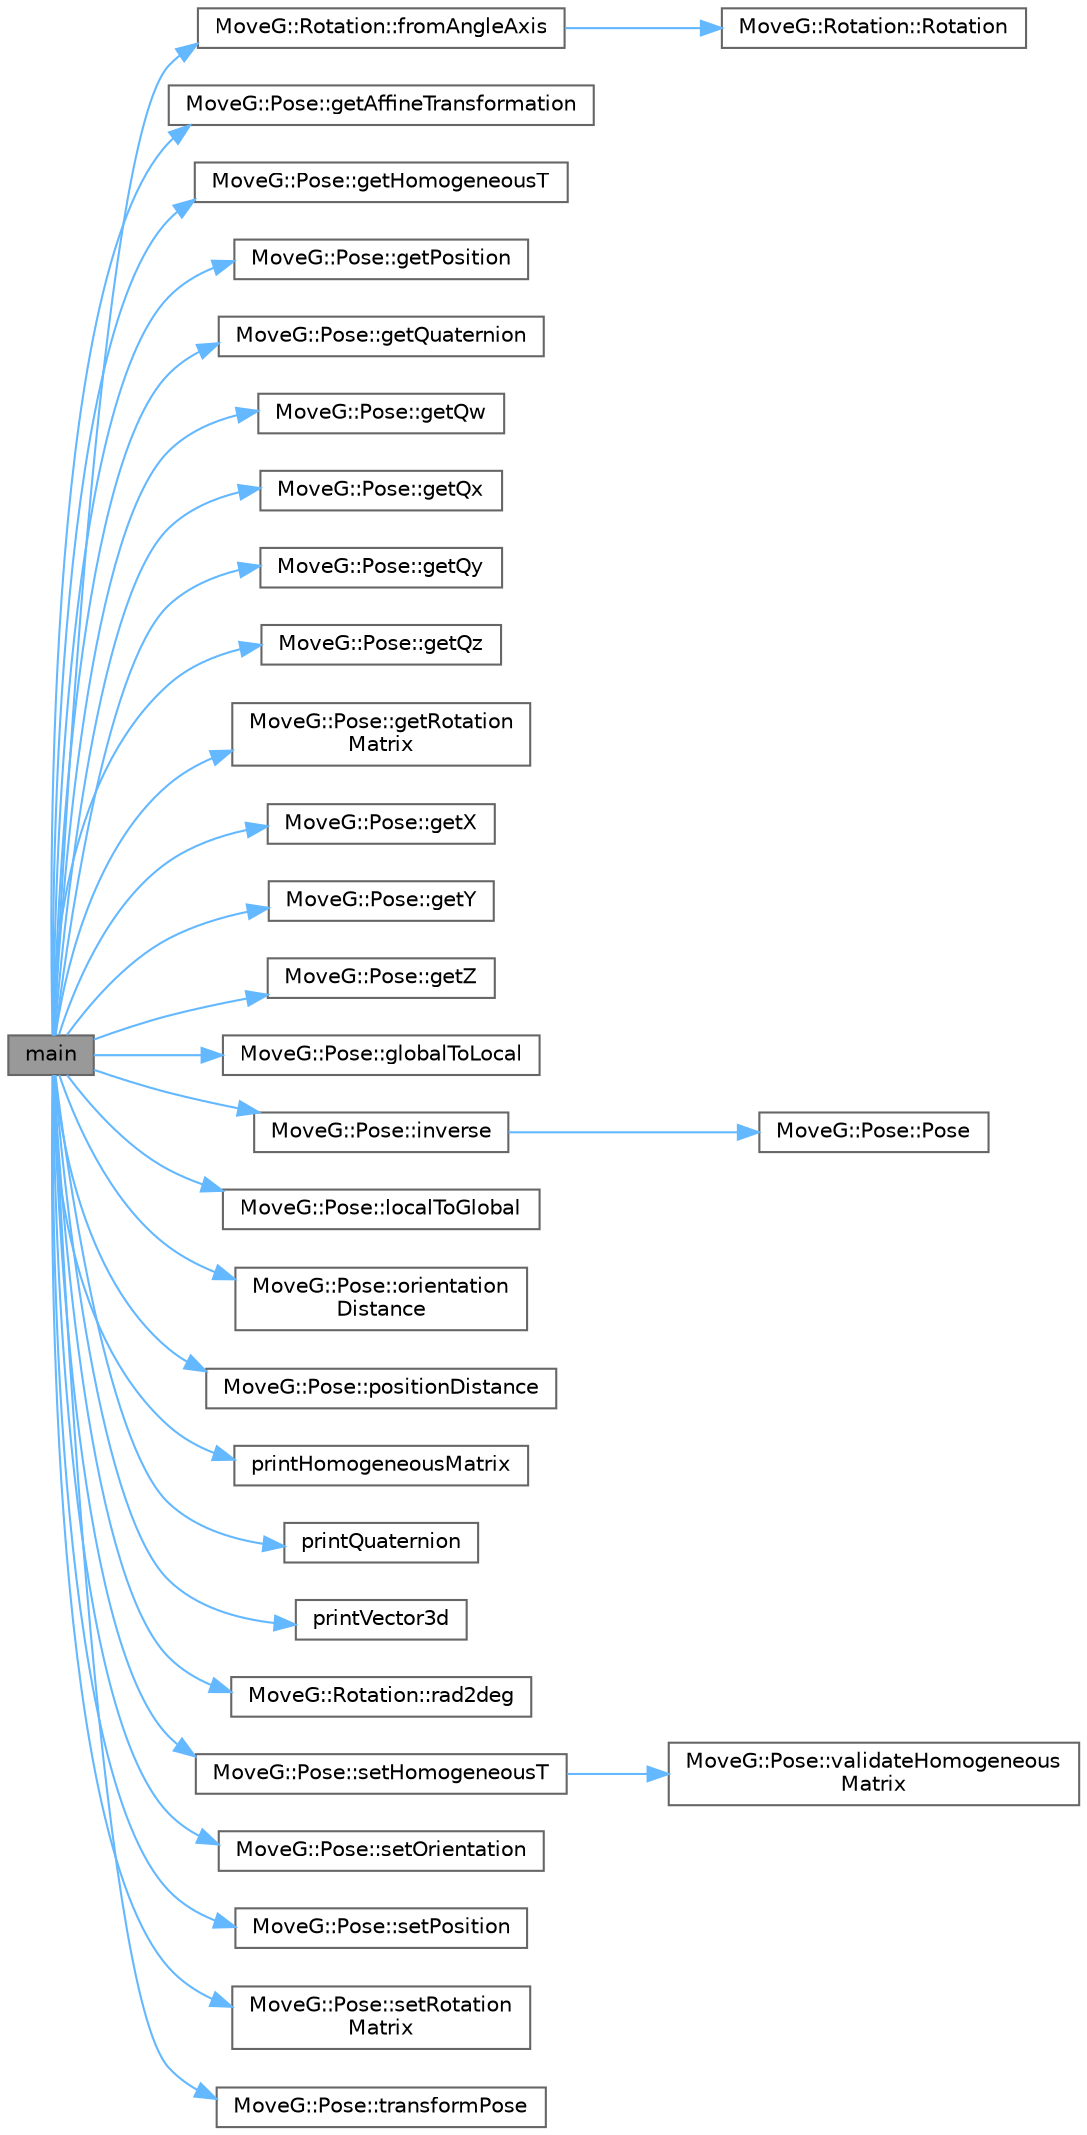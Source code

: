digraph "main"
{
 // INTERACTIVE_SVG=YES
 // LATEX_PDF_SIZE
  bgcolor="transparent";
  edge [fontname=Helvetica,fontsize=10,labelfontname=Helvetica,labelfontsize=10];
  node [fontname=Helvetica,fontsize=10,shape=box,height=0.2,width=0.4];
  rankdir="LR";
  Node1 [id="Node000001",label="main",height=0.2,width=0.4,color="gray40", fillcolor="grey60", style="filled", fontcolor="black",tooltip=" "];
  Node1 -> Node2 [id="edge1_Node000001_Node000002",color="steelblue1",style="solid",tooltip=" "];
  Node2 [id="Node000002",label="MoveG::Rotation::fromAngleAxis",height=0.2,width=0.4,color="grey40", fillcolor="white", style="filled",URL="$classMoveG_1_1Rotation.html#a52d9d17e80eb3739827d3672aa28ca4b",tooltip="Creates a rotation from an axis-angle representation."];
  Node2 -> Node3 [id="edge2_Node000002_Node000003",color="steelblue1",style="solid",tooltip=" "];
  Node3 [id="Node000003",label="MoveG::Rotation::Rotation",height=0.2,width=0.4,color="grey40", fillcolor="white", style="filled",URL="$classMoveG_1_1Rotation.html#a2cba1837ccd8df9b134ab37a9395f84a",tooltip="Default constructor."];
  Node1 -> Node4 [id="edge3_Node000001_Node000004",color="steelblue1",style="solid",tooltip=" "];
  Node4 [id="Node000004",label="MoveG::Pose::getAffineTransformation",height=0.2,width=0.4,color="grey40", fillcolor="white", style="filled",URL="$classMoveG_1_1Pose.html#a48760c189e18845d0caf3f16fdd84813",tooltip="Gets the affine transformation."];
  Node1 -> Node5 [id="edge4_Node000001_Node000005",color="steelblue1",style="solid",tooltip=" "];
  Node5 [id="Node000005",label="MoveG::Pose::getHomogeneousT",height=0.2,width=0.4,color="grey40", fillcolor="white", style="filled",URL="$classMoveG_1_1Pose.html#af2ba69510e7114bc38e858a6db94f90a",tooltip="Gets the homogeneous transformation matrix."];
  Node1 -> Node6 [id="edge5_Node000001_Node000006",color="steelblue1",style="solid",tooltip=" "];
  Node6 [id="Node000006",label="MoveG::Pose::getPosition",height=0.2,width=0.4,color="grey40", fillcolor="white", style="filled",URL="$classMoveG_1_1Pose.html#a3eeff7cb17faae494cf4f214d18e0609",tooltip="Gets the position."];
  Node1 -> Node7 [id="edge6_Node000001_Node000007",color="steelblue1",style="solid",tooltip=" "];
  Node7 [id="Node000007",label="MoveG::Pose::getQuaternion",height=0.2,width=0.4,color="grey40", fillcolor="white", style="filled",URL="$classMoveG_1_1Pose.html#ab3da418a07c63ad31b01c6970c79e301",tooltip="Gets the orientation quaternion."];
  Node1 -> Node8 [id="edge7_Node000001_Node000008",color="steelblue1",style="solid",tooltip=" "];
  Node8 [id="Node000008",label="MoveG::Pose::getQw",height=0.2,width=0.4,color="grey40", fillcolor="white", style="filled",URL="$classMoveG_1_1Pose.html#a128a8a054737251dd8bcea430d2ef46b",tooltip="Gets the W component of the quaternion."];
  Node1 -> Node9 [id="edge8_Node000001_Node000009",color="steelblue1",style="solid",tooltip=" "];
  Node9 [id="Node000009",label="MoveG::Pose::getQx",height=0.2,width=0.4,color="grey40", fillcolor="white", style="filled",URL="$classMoveG_1_1Pose.html#a7bb41d491494b7e23b5a1c31a2494500",tooltip="Gets the X component of the quaternion."];
  Node1 -> Node10 [id="edge9_Node000001_Node000010",color="steelblue1",style="solid",tooltip=" "];
  Node10 [id="Node000010",label="MoveG::Pose::getQy",height=0.2,width=0.4,color="grey40", fillcolor="white", style="filled",URL="$classMoveG_1_1Pose.html#a29706dbd3cba072d01dfc46f7e939262",tooltip="Gets the Y component of the quaternion."];
  Node1 -> Node11 [id="edge10_Node000001_Node000011",color="steelblue1",style="solid",tooltip=" "];
  Node11 [id="Node000011",label="MoveG::Pose::getQz",height=0.2,width=0.4,color="grey40", fillcolor="white", style="filled",URL="$classMoveG_1_1Pose.html#a14cc9d650b261109f730ac62d2c4780b",tooltip="Gets the Z component of the quaternion."];
  Node1 -> Node12 [id="edge11_Node000001_Node000012",color="steelblue1",style="solid",tooltip=" "];
  Node12 [id="Node000012",label="MoveG::Pose::getRotation\lMatrix",height=0.2,width=0.4,color="grey40", fillcolor="white", style="filled",URL="$classMoveG_1_1Pose.html#aca00349e97c662bbdd47a04fb9285f26",tooltip="Gets the rotation matrix."];
  Node1 -> Node13 [id="edge12_Node000001_Node000013",color="steelblue1",style="solid",tooltip=" "];
  Node13 [id="Node000013",label="MoveG::Pose::getX",height=0.2,width=0.4,color="grey40", fillcolor="white", style="filled",URL="$classMoveG_1_1Pose.html#a3a9e69ef5281cafd148528cbb0d48bd0",tooltip="Gets the X coordinate of the position."];
  Node1 -> Node14 [id="edge13_Node000001_Node000014",color="steelblue1",style="solid",tooltip=" "];
  Node14 [id="Node000014",label="MoveG::Pose::getY",height=0.2,width=0.4,color="grey40", fillcolor="white", style="filled",URL="$classMoveG_1_1Pose.html#a259fd204fe731b062ce19c571b8888e7",tooltip="Gets the Y coordinate of the position."];
  Node1 -> Node15 [id="edge14_Node000001_Node000015",color="steelblue1",style="solid",tooltip=" "];
  Node15 [id="Node000015",label="MoveG::Pose::getZ",height=0.2,width=0.4,color="grey40", fillcolor="white", style="filled",URL="$classMoveG_1_1Pose.html#abc819e13d35ed00d0c7f6670b3fadd30",tooltip="Gets the Z coordinate of the position."];
  Node1 -> Node16 [id="edge15_Node000001_Node000016",color="steelblue1",style="solid",tooltip=" "];
  Node16 [id="Node000016",label="MoveG::Pose::globalToLocal",height=0.2,width=0.4,color="grey40", fillcolor="white", style="filled",URL="$classMoveG_1_1Pose.html#a0db347bb69d0b17dbf460f8dc28d92d3",tooltip="Transforms a point from the global frame to the pose's local frame."];
  Node1 -> Node17 [id="edge16_Node000001_Node000017",color="steelblue1",style="solid",tooltip=" "];
  Node17 [id="Node000017",label="MoveG::Pose::inverse",height=0.2,width=0.4,color="grey40", fillcolor="white", style="filled",URL="$classMoveG_1_1Pose.html#aa6c28023ca14d834ba653f92f647c3ab",tooltip="Calculates the inverse of the pose."];
  Node17 -> Node18 [id="edge17_Node000017_Node000018",color="steelblue1",style="solid",tooltip=" "];
  Node18 [id="Node000018",label="MoveG::Pose::Pose",height=0.2,width=0.4,color="grey40", fillcolor="white", style="filled",URL="$classMoveG_1_1Pose.html#a42e31aa4f1b8959e422bc55d45d0a246",tooltip="Default constructor."];
  Node1 -> Node19 [id="edge18_Node000001_Node000019",color="steelblue1",style="solid",tooltip=" "];
  Node19 [id="Node000019",label="MoveG::Pose::localToGlobal",height=0.2,width=0.4,color="grey40", fillcolor="white", style="filled",URL="$classMoveG_1_1Pose.html#a4dc4b3dbd154a8c9bd2815d0af9a972e",tooltip="Transforms a point from the pose's local frame to the global frame."];
  Node1 -> Node20 [id="edge19_Node000001_Node000020",color="steelblue1",style="solid",tooltip=" "];
  Node20 [id="Node000020",label="MoveG::Pose::orientation\lDistance",height=0.2,width=0.4,color="grey40", fillcolor="white", style="filled",URL="$classMoveG_1_1Pose.html#ac075ddbb6db39d516adafbc90ce7956d",tooltip="Calculates the angular distance between the orientations of two poses."];
  Node1 -> Node21 [id="edge20_Node000001_Node000021",color="steelblue1",style="solid",tooltip=" "];
  Node21 [id="Node000021",label="MoveG::Pose::positionDistance",height=0.2,width=0.4,color="grey40", fillcolor="white", style="filled",URL="$classMoveG_1_1Pose.html#a349a94cf14401d7d534a52b6b9b214d3",tooltip="Calculates the Euclidean distance between the positions of two poses."];
  Node1 -> Node22 [id="edge21_Node000001_Node000022",color="steelblue1",style="solid",tooltip=" "];
  Node22 [id="Node000022",label="printHomogeneousMatrix",height=0.2,width=0.4,color="grey40", fillcolor="white", style="filled",URL="$pose__example_8cpp.html#a014c9d6809dfa5f6b31afc5bb2ce1d37",tooltip=" "];
  Node1 -> Node23 [id="edge22_Node000001_Node000023",color="steelblue1",style="solid",tooltip=" "];
  Node23 [id="Node000023",label="printQuaternion",height=0.2,width=0.4,color="grey40", fillcolor="white", style="filled",URL="$pose__example_8cpp.html#a07315e83ceff724249f05e849d7d8b19",tooltip=" "];
  Node1 -> Node24 [id="edge23_Node000001_Node000024",color="steelblue1",style="solid",tooltip=" "];
  Node24 [id="Node000024",label="printVector3d",height=0.2,width=0.4,color="grey40", fillcolor="white", style="filled",URL="$pose__example_8cpp.html#ad72945f543f1d9a11b513391ba83d060",tooltip=" "];
  Node1 -> Node25 [id="edge24_Node000001_Node000025",color="steelblue1",style="solid",tooltip=" "];
  Node25 [id="Node000025",label="MoveG::Rotation::rad2deg",height=0.2,width=0.4,color="grey40", fillcolor="white", style="filled",URL="$classMoveG_1_1Rotation.html#aa856276f7f00503eca7d31e0a89aa064",tooltip="Converts radians to degrees."];
  Node1 -> Node26 [id="edge25_Node000001_Node000026",color="steelblue1",style="solid",tooltip=" "];
  Node26 [id="Node000026",label="MoveG::Pose::setHomogeneousT",height=0.2,width=0.4,color="grey40", fillcolor="white", style="filled",URL="$classMoveG_1_1Pose.html#a7f088d32bb567d8b895fb89d96f1fdef",tooltip="Sets the homogeneous transformation matrix."];
  Node26 -> Node27 [id="edge26_Node000026_Node000027",color="steelblue1",style="solid",tooltip=" "];
  Node27 [id="Node000027",label="MoveG::Pose::validateHomogeneous\lMatrix",height=0.2,width=0.4,color="grey40", fillcolor="white", style="filled",URL="$classMoveG_1_1Pose.html#a7aa4a2212ddc0a8691219b706123bf9b",tooltip="Validates a homogeneous transformation matrix."];
  Node1 -> Node28 [id="edge27_Node000001_Node000028",color="steelblue1",style="solid",tooltip=" "];
  Node28 [id="Node000028",label="MoveG::Pose::setOrientation",height=0.2,width=0.4,color="grey40", fillcolor="white", style="filled",URL="$classMoveG_1_1Pose.html#a36ee71436b5ece0ddd1ccafb4296bb4f",tooltip="Sets the orientation via quaternion."];
  Node1 -> Node29 [id="edge28_Node000001_Node000029",color="steelblue1",style="solid",tooltip=" "];
  Node29 [id="Node000029",label="MoveG::Pose::setPosition",height=0.2,width=0.4,color="grey40", fillcolor="white", style="filled",URL="$classMoveG_1_1Pose.html#a56f1ba02596849211ab1165cdfb13e3b",tooltip="Sets the position."];
  Node1 -> Node30 [id="edge29_Node000001_Node000030",color="steelblue1",style="solid",tooltip=" "];
  Node30 [id="Node000030",label="MoveG::Pose::setRotation\lMatrix",height=0.2,width=0.4,color="grey40", fillcolor="white", style="filled",URL="$classMoveG_1_1Pose.html#a44b8846c198555f8fc68198af5f25af7",tooltip="Sets the rotation matrix."];
  Node1 -> Node31 [id="edge30_Node000001_Node000031",color="steelblue1",style="solid",tooltip=" "];
  Node31 [id="Node000031",label="MoveG::Pose::transformPose",height=0.2,width=0.4,color="grey40", fillcolor="white", style="filled",URL="$classMoveG_1_1Pose.html#a3b07e1cbe4773a5b0ac176a740a56343",tooltip="Transforms this pose from one coordinate frame to another."];
}
